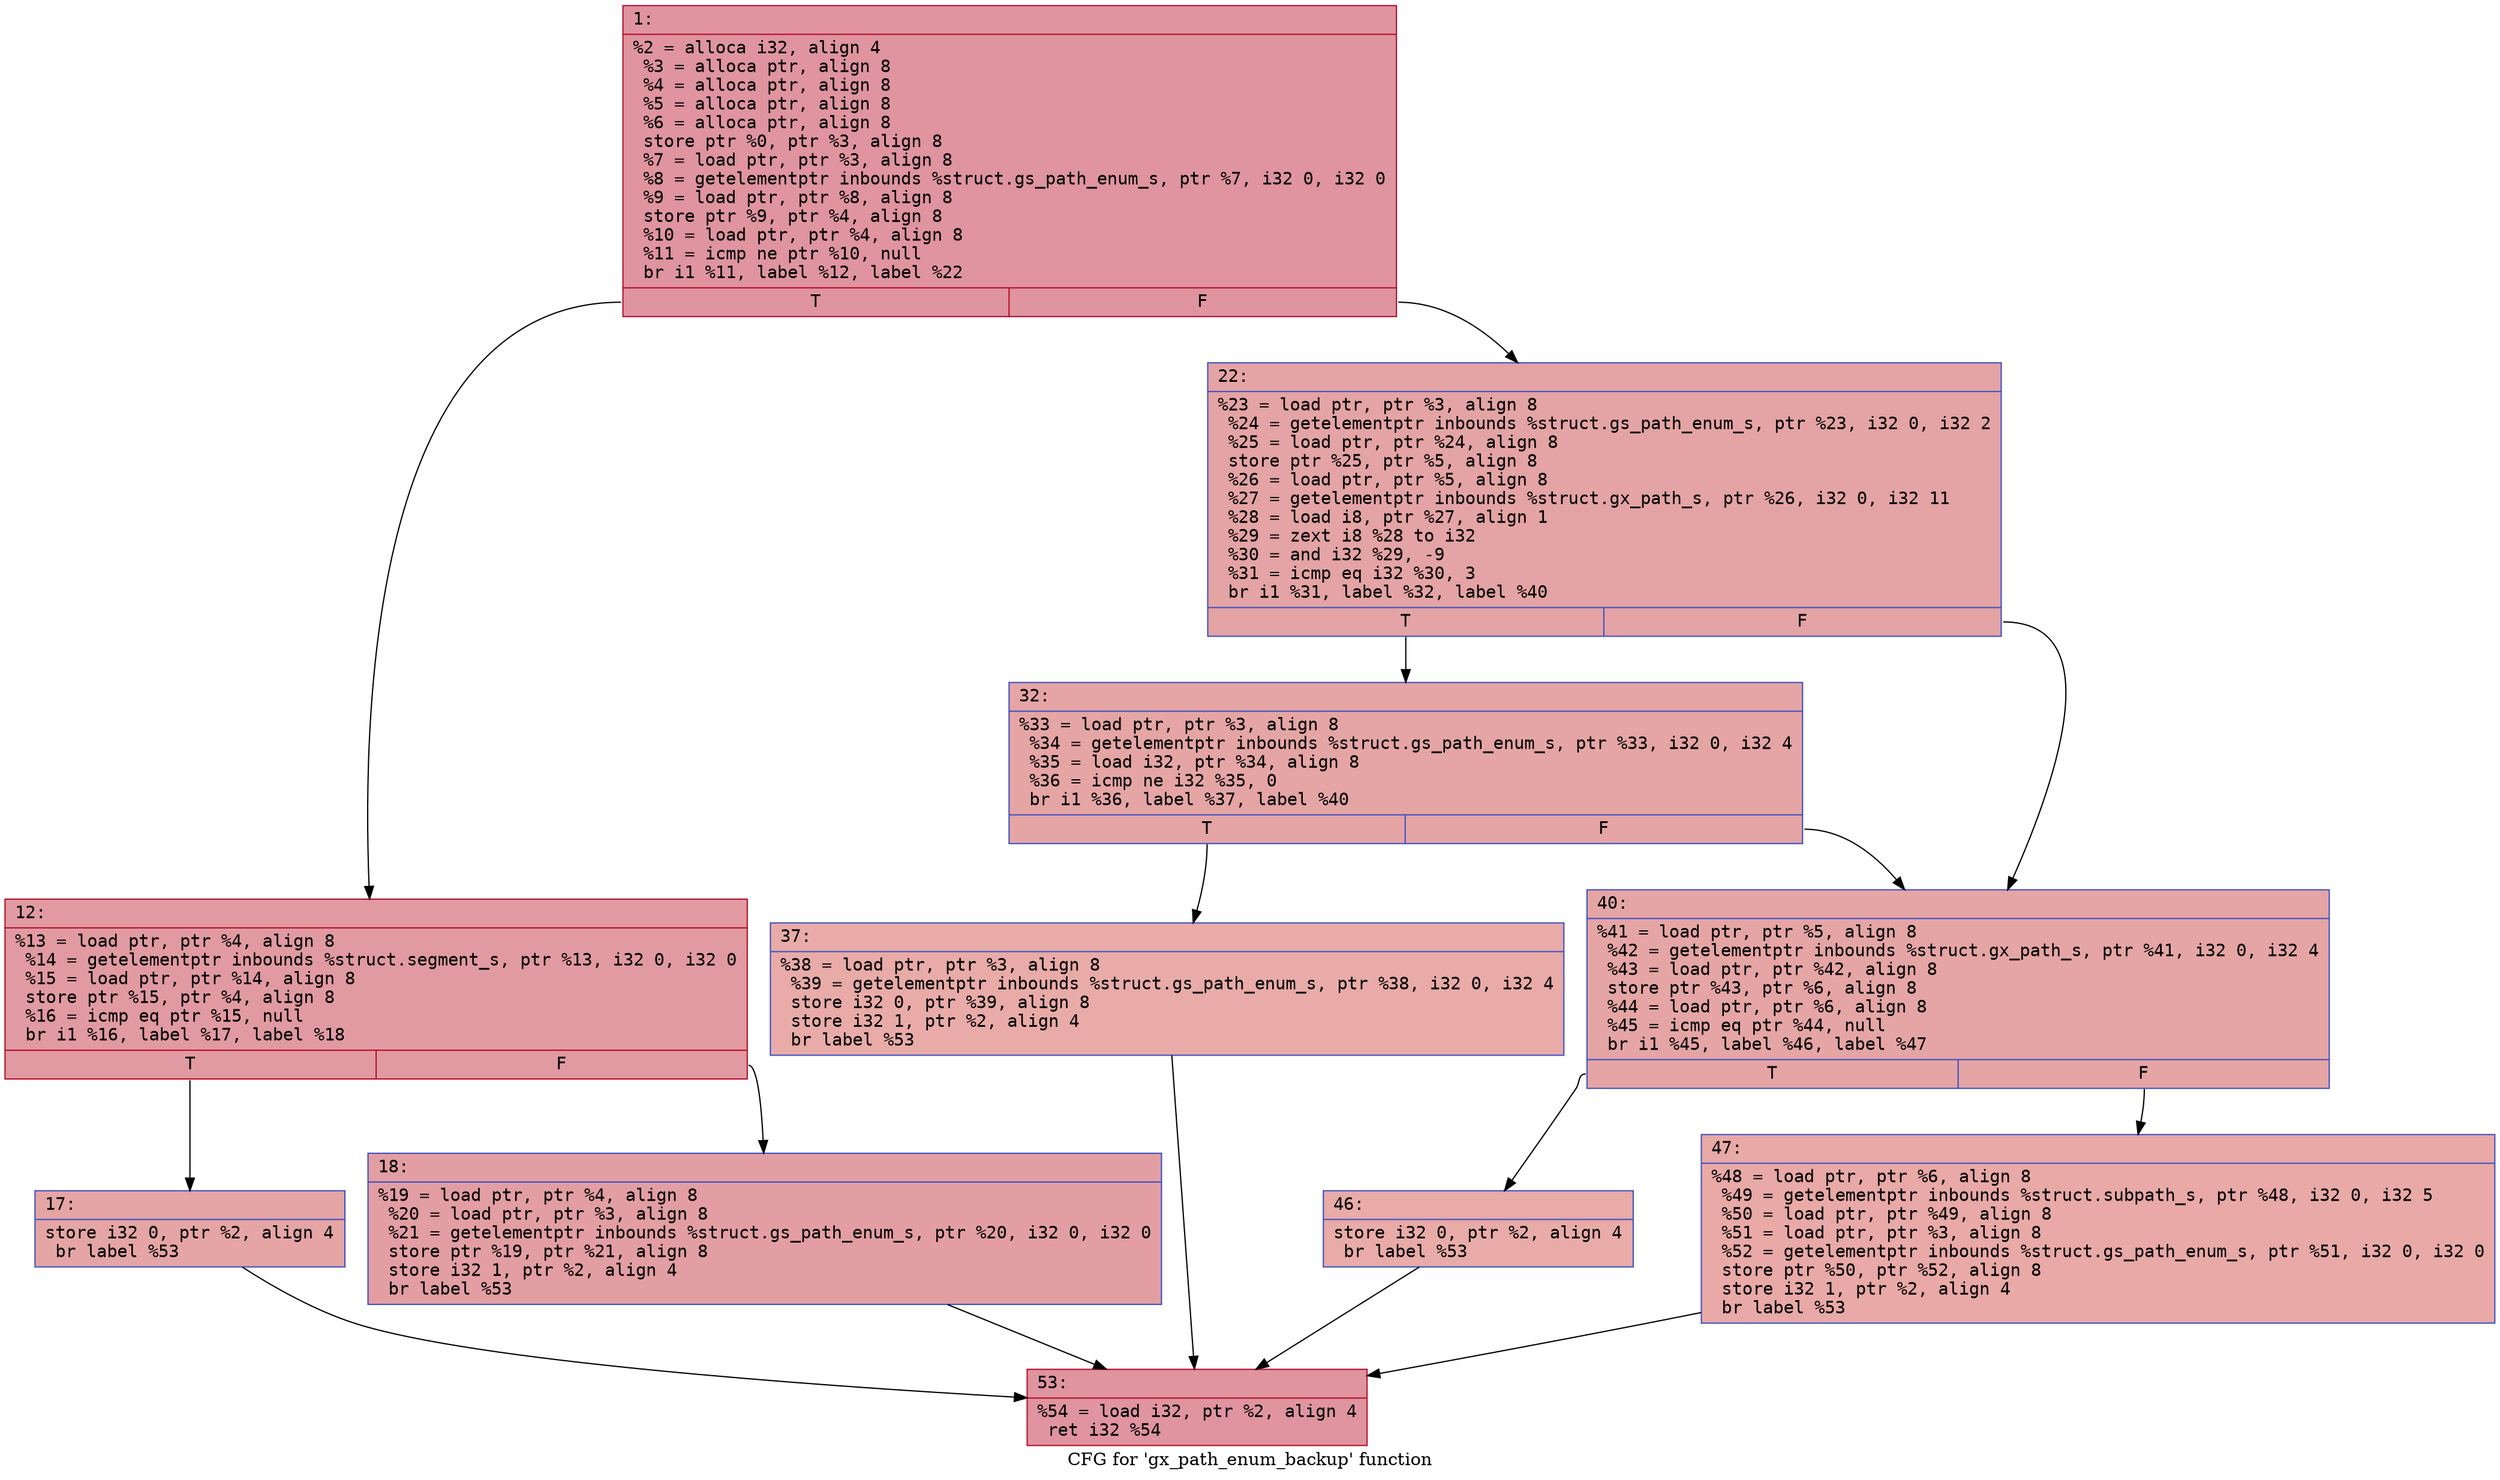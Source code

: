 digraph "CFG for 'gx_path_enum_backup' function" {
	label="CFG for 'gx_path_enum_backup' function";

	Node0x600000871a90 [shape=record,color="#b70d28ff", style=filled, fillcolor="#b70d2870" fontname="Courier",label="{1:\l|  %2 = alloca i32, align 4\l  %3 = alloca ptr, align 8\l  %4 = alloca ptr, align 8\l  %5 = alloca ptr, align 8\l  %6 = alloca ptr, align 8\l  store ptr %0, ptr %3, align 8\l  %7 = load ptr, ptr %3, align 8\l  %8 = getelementptr inbounds %struct.gs_path_enum_s, ptr %7, i32 0, i32 0\l  %9 = load ptr, ptr %8, align 8\l  store ptr %9, ptr %4, align 8\l  %10 = load ptr, ptr %4, align 8\l  %11 = icmp ne ptr %10, null\l  br i1 %11, label %12, label %22\l|{<s0>T|<s1>F}}"];
	Node0x600000871a90:s0 -> Node0x600000871ae0[tooltip="1 -> 12\nProbability 62.50%" ];
	Node0x600000871a90:s1 -> Node0x600000871bd0[tooltip="1 -> 22\nProbability 37.50%" ];
	Node0x600000871ae0 [shape=record,color="#b70d28ff", style=filled, fillcolor="#bb1b2c70" fontname="Courier",label="{12:\l|  %13 = load ptr, ptr %4, align 8\l  %14 = getelementptr inbounds %struct.segment_s, ptr %13, i32 0, i32 0\l  %15 = load ptr, ptr %14, align 8\l  store ptr %15, ptr %4, align 8\l  %16 = icmp eq ptr %15, null\l  br i1 %16, label %17, label %18\l|{<s0>T|<s1>F}}"];
	Node0x600000871ae0:s0 -> Node0x600000871b30[tooltip="12 -> 17\nProbability 37.50%" ];
	Node0x600000871ae0:s1 -> Node0x600000871b80[tooltip="12 -> 18\nProbability 62.50%" ];
	Node0x600000871b30 [shape=record,color="#3d50c3ff", style=filled, fillcolor="#c5333470" fontname="Courier",label="{17:\l|  store i32 0, ptr %2, align 4\l  br label %53\l}"];
	Node0x600000871b30 -> Node0x600000871db0[tooltip="17 -> 53\nProbability 100.00%" ];
	Node0x600000871b80 [shape=record,color="#3d50c3ff", style=filled, fillcolor="#be242e70" fontname="Courier",label="{18:\l|  %19 = load ptr, ptr %4, align 8\l  %20 = load ptr, ptr %3, align 8\l  %21 = getelementptr inbounds %struct.gs_path_enum_s, ptr %20, i32 0, i32 0\l  store ptr %19, ptr %21, align 8\l  store i32 1, ptr %2, align 4\l  br label %53\l}"];
	Node0x600000871b80 -> Node0x600000871db0[tooltip="18 -> 53\nProbability 100.00%" ];
	Node0x600000871bd0 [shape=record,color="#3d50c3ff", style=filled, fillcolor="#c32e3170" fontname="Courier",label="{22:\l|  %23 = load ptr, ptr %3, align 8\l  %24 = getelementptr inbounds %struct.gs_path_enum_s, ptr %23, i32 0, i32 2\l  %25 = load ptr, ptr %24, align 8\l  store ptr %25, ptr %5, align 8\l  %26 = load ptr, ptr %5, align 8\l  %27 = getelementptr inbounds %struct.gx_path_s, ptr %26, i32 0, i32 11\l  %28 = load i8, ptr %27, align 1\l  %29 = zext i8 %28 to i32\l  %30 = and i32 %29, -9\l  %31 = icmp eq i32 %30, 3\l  br i1 %31, label %32, label %40\l|{<s0>T|<s1>F}}"];
	Node0x600000871bd0:s0 -> Node0x600000871c20[tooltip="22 -> 32\nProbability 50.00%" ];
	Node0x600000871bd0:s1 -> Node0x600000871cc0[tooltip="22 -> 40\nProbability 50.00%" ];
	Node0x600000871c20 [shape=record,color="#3d50c3ff", style=filled, fillcolor="#c5333470" fontname="Courier",label="{32:\l|  %33 = load ptr, ptr %3, align 8\l  %34 = getelementptr inbounds %struct.gs_path_enum_s, ptr %33, i32 0, i32 4\l  %35 = load i32, ptr %34, align 8\l  %36 = icmp ne i32 %35, 0\l  br i1 %36, label %37, label %40\l|{<s0>T|<s1>F}}"];
	Node0x600000871c20:s0 -> Node0x600000871c70[tooltip="32 -> 37\nProbability 62.50%" ];
	Node0x600000871c20:s1 -> Node0x600000871cc0[tooltip="32 -> 40\nProbability 37.50%" ];
	Node0x600000871c70 [shape=record,color="#3d50c3ff", style=filled, fillcolor="#cc403a70" fontname="Courier",label="{37:\l|  %38 = load ptr, ptr %3, align 8\l  %39 = getelementptr inbounds %struct.gs_path_enum_s, ptr %38, i32 0, i32 4\l  store i32 0, ptr %39, align 8\l  store i32 1, ptr %2, align 4\l  br label %53\l}"];
	Node0x600000871c70 -> Node0x600000871db0[tooltip="37 -> 53\nProbability 100.00%" ];
	Node0x600000871cc0 [shape=record,color="#3d50c3ff", style=filled, fillcolor="#c5333470" fontname="Courier",label="{40:\l|  %41 = load ptr, ptr %5, align 8\l  %42 = getelementptr inbounds %struct.gx_path_s, ptr %41, i32 0, i32 4\l  %43 = load ptr, ptr %42, align 8\l  store ptr %43, ptr %6, align 8\l  %44 = load ptr, ptr %6, align 8\l  %45 = icmp eq ptr %44, null\l  br i1 %45, label %46, label %47\l|{<s0>T|<s1>F}}"];
	Node0x600000871cc0:s0 -> Node0x600000871d10[tooltip="40 -> 46\nProbability 37.50%" ];
	Node0x600000871cc0:s1 -> Node0x600000871d60[tooltip="40 -> 47\nProbability 62.50%" ];
	Node0x600000871d10 [shape=record,color="#3d50c3ff", style=filled, fillcolor="#cc403a70" fontname="Courier",label="{46:\l|  store i32 0, ptr %2, align 4\l  br label %53\l}"];
	Node0x600000871d10 -> Node0x600000871db0[tooltip="46 -> 53\nProbability 100.00%" ];
	Node0x600000871d60 [shape=record,color="#3d50c3ff", style=filled, fillcolor="#ca3b3770" fontname="Courier",label="{47:\l|  %48 = load ptr, ptr %6, align 8\l  %49 = getelementptr inbounds %struct.subpath_s, ptr %48, i32 0, i32 5\l  %50 = load ptr, ptr %49, align 8\l  %51 = load ptr, ptr %3, align 8\l  %52 = getelementptr inbounds %struct.gs_path_enum_s, ptr %51, i32 0, i32 0\l  store ptr %50, ptr %52, align 8\l  store i32 1, ptr %2, align 4\l  br label %53\l}"];
	Node0x600000871d60 -> Node0x600000871db0[tooltip="47 -> 53\nProbability 100.00%" ];
	Node0x600000871db0 [shape=record,color="#b70d28ff", style=filled, fillcolor="#b70d2870" fontname="Courier",label="{53:\l|  %54 = load i32, ptr %2, align 4\l  ret i32 %54\l}"];
}
